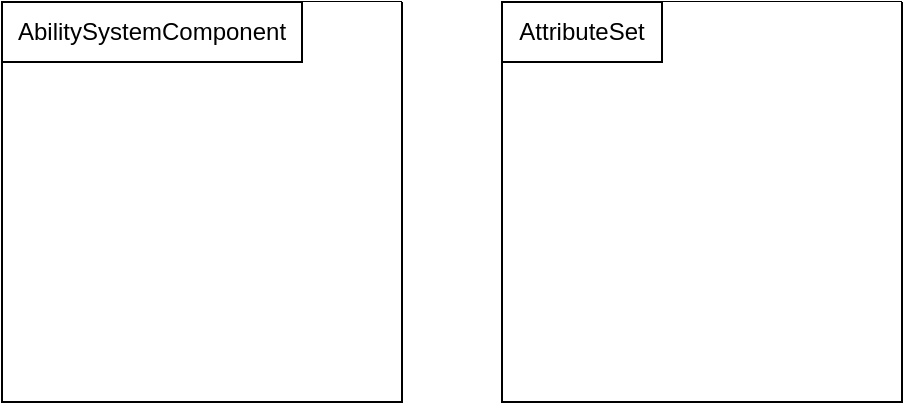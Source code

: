 <mxfile version="22.1.2" type="device">
  <diagram name="第 1 页" id="Ci3ibUs5d5YA2MTepvaQ">
    <mxGraphModel dx="618" dy="468" grid="1" gridSize="10" guides="1" tooltips="1" connect="1" arrows="1" fold="1" page="1" pageScale="1" pageWidth="827" pageHeight="1169" math="0" shadow="0">
      <root>
        <mxCell id="0" />
        <mxCell id="1" parent="0" />
        <mxCell id="1vbWGbHBtsvA9wGUykn0-41" value="" style="swimlane;startSize=0;swimlaneFillColor=#FFFFFF;" vertex="1" parent="1">
          <mxGeometry x="60" y="50" width="200" height="200" as="geometry">
            <mxRectangle x="750" y="240" width="50" height="40" as="alternateBounds" />
          </mxGeometry>
        </mxCell>
        <mxCell id="1vbWGbHBtsvA9wGUykn0-43" value="AbilitySystemComponent" style="rounded=0;whiteSpace=wrap;html=1;" vertex="1" parent="1vbWGbHBtsvA9wGUykn0-41">
          <mxGeometry width="150" height="30" as="geometry" />
        </mxCell>
        <mxCell id="1vbWGbHBtsvA9wGUykn0-44" value="" style="swimlane;startSize=0;swimlaneFillColor=#FFFFFF;" vertex="1" parent="1">
          <mxGeometry x="310" y="50" width="200" height="200" as="geometry">
            <mxRectangle x="750" y="240" width="50" height="40" as="alternateBounds" />
          </mxGeometry>
        </mxCell>
        <mxCell id="1vbWGbHBtsvA9wGUykn0-45" value="AttributeSet" style="rounded=0;whiteSpace=wrap;html=1;" vertex="1" parent="1vbWGbHBtsvA9wGUykn0-44">
          <mxGeometry width="80" height="30" as="geometry" />
        </mxCell>
      </root>
    </mxGraphModel>
  </diagram>
</mxfile>
